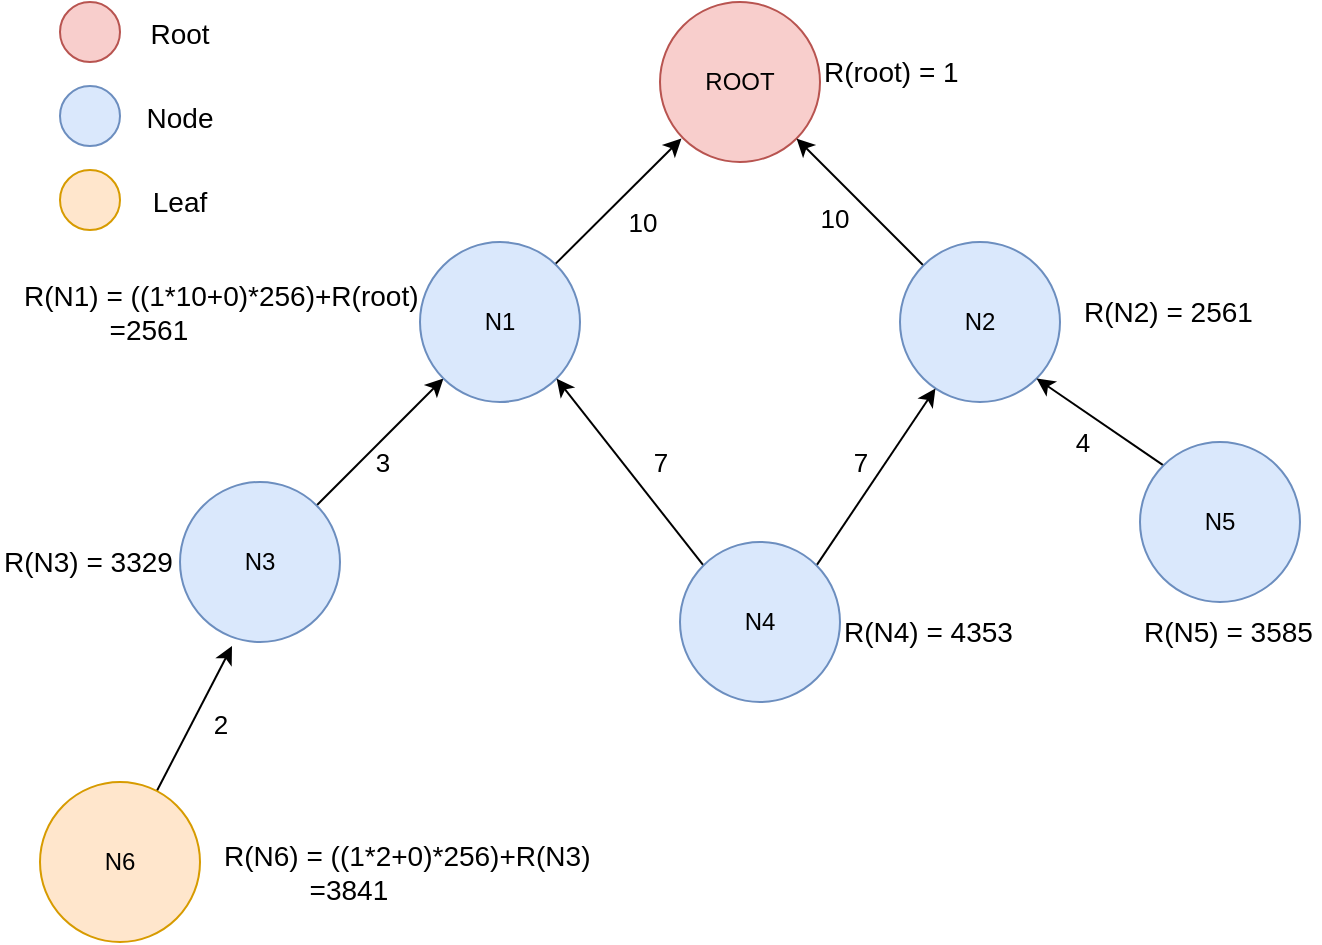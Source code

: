 <mxfile version="14.6.13" type="device"><diagram id="SbihdY_dasuqeZ8BBx1i" name="Page-1"><mxGraphModel dx="1422" dy="816" grid="1" gridSize="10" guides="1" tooltips="1" connect="1" arrows="1" fold="1" page="1" pageScale="1" pageWidth="827" pageHeight="1169" math="0" shadow="0"><root><mxCell id="0"/><mxCell id="1" parent="0"/><mxCell id="N9a8I_ddnY1hUMo5aW4b-1" value="ROOT" style="ellipse;whiteSpace=wrap;html=1;aspect=fixed;fillColor=#f8cecc;strokeColor=#b85450;" parent="1" vertex="1"><mxGeometry x="360" y="40" width="80" height="80" as="geometry"/></mxCell><mxCell id="N9a8I_ddnY1hUMo5aW4b-11" style="edgeStyle=none;rounded=0;orthogonalLoop=1;jettySize=auto;html=1;exitX=1;exitY=0;exitDx=0;exitDy=0;" parent="1" source="N9a8I_ddnY1hUMo5aW4b-2" target="N9a8I_ddnY1hUMo5aW4b-6" edge="1"><mxGeometry relative="1" as="geometry"/></mxCell><mxCell id="dnt6XQ55B6yVfxHDedJQ-3" value="3" style="edgeLabel;html=1;align=center;verticalAlign=middle;resizable=0;points=[];fontSize=13;" parent="N9a8I_ddnY1hUMo5aW4b-11" vertex="1" connectable="0"><mxGeometry x="0.767" y="1" relative="1" as="geometry"><mxPoint x="-23" y="35" as="offset"/></mxGeometry></mxCell><mxCell id="N9a8I_ddnY1hUMo5aW4b-2" value="N3" style="ellipse;whiteSpace=wrap;html=1;aspect=fixed;fillColor=#dae8fc;strokeColor=#6c8ebf;" parent="1" vertex="1"><mxGeometry x="120" y="280" width="80" height="80" as="geometry"/></mxCell><mxCell id="N9a8I_ddnY1hUMo5aW4b-16" style="edgeStyle=none;rounded=0;orthogonalLoop=1;jettySize=auto;html=1;exitX=0;exitY=0;exitDx=0;exitDy=0;entryX=1;entryY=1;entryDx=0;entryDy=0;" parent="1" source="N9a8I_ddnY1hUMo5aW4b-3" target="N9a8I_ddnY1hUMo5aW4b-1" edge="1"><mxGeometry relative="1" as="geometry"/></mxCell><mxCell id="N9a8I_ddnY1hUMo5aW4b-3" value="N2" style="ellipse;whiteSpace=wrap;html=1;aspect=fixed;fillColor=#dae8fc;strokeColor=#6c8ebf;" parent="1" vertex="1"><mxGeometry x="480" y="160" width="80" height="80" as="geometry"/></mxCell><mxCell id="N9a8I_ddnY1hUMo5aW4b-10" style="rounded=0;orthogonalLoop=1;jettySize=auto;html=1;entryX=0.325;entryY=1.025;entryDx=0;entryDy=0;entryPerimeter=0;" parent="1" source="N9a8I_ddnY1hUMo5aW4b-4" target="N9a8I_ddnY1hUMo5aW4b-2" edge="1"><mxGeometry relative="1" as="geometry"/></mxCell><mxCell id="dnt6XQ55B6yVfxHDedJQ-4" value="2" style="edgeLabel;html=1;align=center;verticalAlign=middle;resizable=0;points=[];fontSize=13;" parent="N9a8I_ddnY1hUMo5aW4b-10" vertex="1" connectable="0"><mxGeometry x="0.827" relative="1" as="geometry"><mxPoint x="-3" y="32" as="offset"/></mxGeometry></mxCell><mxCell id="N9a8I_ddnY1hUMo5aW4b-4" value="N6" style="ellipse;whiteSpace=wrap;html=1;aspect=fixed;fillColor=#ffe6cc;strokeColor=#d79b00;" parent="1" vertex="1"><mxGeometry x="50" y="430" width="80" height="80" as="geometry"/></mxCell><mxCell id="N9a8I_ddnY1hUMo5aW4b-14" style="edgeStyle=none;rounded=0;orthogonalLoop=1;jettySize=auto;html=1;exitX=0;exitY=0;exitDx=0;exitDy=0;entryX=1;entryY=1;entryDx=0;entryDy=0;" parent="1" source="N9a8I_ddnY1hUMo5aW4b-5" target="N9a8I_ddnY1hUMo5aW4b-3" edge="1"><mxGeometry relative="1" as="geometry"/></mxCell><mxCell id="dnt6XQ55B6yVfxHDedJQ-7" value="4" style="edgeLabel;html=1;align=center;verticalAlign=middle;resizable=0;points=[];fontSize=13;" parent="N9a8I_ddnY1hUMo5aW4b-14" vertex="1" connectable="0"><mxGeometry x="-0.402" y="-1" relative="1" as="geometry"><mxPoint x="-23" y="2" as="offset"/></mxGeometry></mxCell><mxCell id="N9a8I_ddnY1hUMo5aW4b-5" value="N5" style="ellipse;whiteSpace=wrap;html=1;aspect=fixed;fillColor=#dae8fc;strokeColor=#6c8ebf;" parent="1" vertex="1"><mxGeometry x="600" y="260" width="80" height="80" as="geometry"/></mxCell><mxCell id="N9a8I_ddnY1hUMo5aW4b-15" style="edgeStyle=none;rounded=0;orthogonalLoop=1;jettySize=auto;html=1;exitX=1;exitY=0;exitDx=0;exitDy=0;entryX=0;entryY=1;entryDx=0;entryDy=0;" parent="1" edge="1"><mxGeometry relative="1" as="geometry"><mxPoint x="307.114" y="171.547" as="sourcePoint"/><mxPoint x="370.716" y="108.284" as="targetPoint"/></mxGeometry></mxCell><mxCell id="dnt6XQ55B6yVfxHDedJQ-1" value="&lt;font style=&quot;font-size: 13px&quot;&gt;10&lt;/font&gt;" style="edgeLabel;html=1;align=center;verticalAlign=middle;resizable=0;points=[];" parent="N9a8I_ddnY1hUMo5aW4b-15" vertex="1" connectable="0"><mxGeometry x="0.437" y="-1" relative="1" as="geometry"><mxPoint x="-3" y="23" as="offset"/></mxGeometry></mxCell><mxCell id="N9a8I_ddnY1hUMo5aW4b-6" value="N1" style="ellipse;whiteSpace=wrap;html=1;aspect=fixed;fillColor=#dae8fc;strokeColor=#6c8ebf;" parent="1" vertex="1"><mxGeometry x="240" y="160" width="80" height="80" as="geometry"/></mxCell><mxCell id="N9a8I_ddnY1hUMo5aW4b-12" style="edgeStyle=none;rounded=0;orthogonalLoop=1;jettySize=auto;html=1;exitX=0;exitY=0;exitDx=0;exitDy=0;entryX=1;entryY=1;entryDx=0;entryDy=0;" parent="1" source="N9a8I_ddnY1hUMo5aW4b-7" target="N9a8I_ddnY1hUMo5aW4b-6" edge="1"><mxGeometry relative="1" as="geometry"/></mxCell><mxCell id="dnt6XQ55B6yVfxHDedJQ-5" value="7" style="edgeLabel;html=1;align=center;verticalAlign=middle;resizable=0;points=[];fontSize=13;" parent="N9a8I_ddnY1hUMo5aW4b-12" vertex="1" connectable="0"><mxGeometry x="-0.341" y="1" relative="1" as="geometry"><mxPoint x="3" y="-22" as="offset"/></mxGeometry></mxCell><mxCell id="N9a8I_ddnY1hUMo5aW4b-13" style="edgeStyle=none;rounded=0;orthogonalLoop=1;jettySize=auto;html=1;exitX=1;exitY=0;exitDx=0;exitDy=0;" parent="1" source="N9a8I_ddnY1hUMo5aW4b-7" target="N9a8I_ddnY1hUMo5aW4b-3" edge="1"><mxGeometry relative="1" as="geometry"/></mxCell><mxCell id="dnt6XQ55B6yVfxHDedJQ-6" value="7" style="edgeLabel;html=1;align=center;verticalAlign=middle;resizable=0;points=[];fontSize=13;" parent="N9a8I_ddnY1hUMo5aW4b-13" vertex="1" connectable="0"><mxGeometry x="0.15" y="1" relative="1" as="geometry"><mxPoint x="-12" as="offset"/></mxGeometry></mxCell><mxCell id="N9a8I_ddnY1hUMo5aW4b-7" value="N4" style="ellipse;whiteSpace=wrap;html=1;aspect=fixed;fillColor=#dae8fc;strokeColor=#6c8ebf;" parent="1" vertex="1"><mxGeometry x="370" y="310" width="80" height="80" as="geometry"/></mxCell><mxCell id="G1IjoXWi1GAlLRckjoFq-2" value="&lt;div style=&quot;font-size: 14px&quot;&gt;&lt;font style=&quot;font-size: 14px&quot;&gt;R(N1) = ((1*10+0)*256)+R(root)&lt;/font&gt;&lt;/div&gt;&lt;div style=&quot;font-size: 14px&quot;&gt;&lt;font style=&quot;font-size: 14px&quot;&gt;&amp;nbsp; &amp;nbsp; &amp;nbsp; &amp;nbsp; &amp;nbsp; &amp;nbsp;=2561&lt;/font&gt;&lt;/div&gt;" style="text;html=1;strokeColor=none;fillColor=none;align=left;verticalAlign=middle;whiteSpace=wrap;rounded=0;" parent="1" vertex="1"><mxGeometry x="40" y="180" width="210" height="30" as="geometry"/></mxCell><mxCell id="dnt6XQ55B6yVfxHDedJQ-2" value="&lt;font style=&quot;font-size: 13px&quot;&gt;10&lt;/font&gt;" style="edgeLabel;html=1;align=center;verticalAlign=middle;resizable=0;points=[];" parent="1" vertex="1" connectable="0"><mxGeometry x="309.998" y="150.001" as="geometry"><mxPoint x="137" y="-2" as="offset"/></mxGeometry></mxCell><mxCell id="dnt6XQ55B6yVfxHDedJQ-8" value="&lt;div style=&quot;font-size: 14px&quot;&gt;R(N2) = 2561&lt;/div&gt;" style="text;html=1;strokeColor=none;fillColor=none;align=left;verticalAlign=middle;whiteSpace=wrap;rounded=0;" parent="1" vertex="1"><mxGeometry x="570" y="180" width="90" height="30" as="geometry"/></mxCell><mxCell id="dnt6XQ55B6yVfxHDedJQ-9" value="&lt;div style=&quot;font-size: 14px&quot;&gt;R(N3) = 3329&lt;/div&gt;" style="text;html=1;strokeColor=none;fillColor=none;align=left;verticalAlign=middle;whiteSpace=wrap;rounded=0;" parent="1" vertex="1"><mxGeometry x="30" y="305" width="90" height="30" as="geometry"/></mxCell><mxCell id="dnt6XQ55B6yVfxHDedJQ-10" value="&lt;div style=&quot;font-size: 14px&quot;&gt;&lt;font style=&quot;font-size: 14px&quot;&gt;R(N6) = ((1*2+0)*256)+R(N3)&lt;/font&gt;&lt;/div&gt;&lt;div style=&quot;font-size: 14px&quot;&gt;&lt;font style=&quot;font-size: 14px&quot;&gt;&amp;nbsp; &amp;nbsp; &amp;nbsp; &amp;nbsp; &amp;nbsp; &amp;nbsp;=3841&lt;/font&gt;&lt;/div&gt;" style="text;html=1;strokeColor=none;fillColor=none;align=left;verticalAlign=middle;whiteSpace=wrap;rounded=0;" parent="1" vertex="1"><mxGeometry x="140" y="460" width="210" height="30" as="geometry"/></mxCell><mxCell id="dnt6XQ55B6yVfxHDedJQ-11" value="&lt;div style=&quot;font-size: 14px&quot;&gt;R(N4) = 4353&lt;/div&gt;" style="text;html=1;strokeColor=none;fillColor=none;align=left;verticalAlign=middle;whiteSpace=wrap;rounded=0;" parent="1" vertex="1"><mxGeometry x="450" y="340" width="90" height="30" as="geometry"/></mxCell><mxCell id="dnt6XQ55B6yVfxHDedJQ-12" value="&lt;div style=&quot;font-size: 14px&quot;&gt;R(N5) = 3585&lt;/div&gt;" style="text;html=1;strokeColor=none;fillColor=none;align=left;verticalAlign=middle;whiteSpace=wrap;rounded=0;" parent="1" vertex="1"><mxGeometry x="600" y="340" width="90" height="30" as="geometry"/></mxCell><mxCell id="dnt6XQ55B6yVfxHDedJQ-13" value="&lt;div style=&quot;font-size: 14px&quot;&gt;R(root) = 1&lt;/div&gt;" style="text;html=1;strokeColor=none;fillColor=none;align=left;verticalAlign=middle;whiteSpace=wrap;rounded=0;" parent="1" vertex="1"><mxGeometry x="440" y="60" width="90" height="30" as="geometry"/></mxCell><mxCell id="xr2tkBvtZztquipNm2M3-13" value="" style="ellipse;whiteSpace=wrap;html=1;aspect=fixed;fillColor=#f8cecc;strokeColor=#b85450;fontSize=18;fontStyle=1" vertex="1" parent="1"><mxGeometry x="60" y="40" width="30" height="30" as="geometry"/></mxCell><mxCell id="xr2tkBvtZztquipNm2M3-14" value="" style="ellipse;whiteSpace=wrap;html=1;aspect=fixed;fillColor=#dae8fc;strokeColor=#6c8ebf;fontSize=18;fontStyle=1" vertex="1" parent="1"><mxGeometry x="60" y="82" width="30" height="30" as="geometry"/></mxCell><mxCell id="xr2tkBvtZztquipNm2M3-15" value="" style="ellipse;whiteSpace=wrap;html=1;aspect=fixed;fillColor=#ffe6cc;strokeColor=#d79b00;fontSize=18;fontStyle=1" vertex="1" parent="1"><mxGeometry x="60" y="124" width="30" height="30" as="geometry"/></mxCell><mxCell id="xr2tkBvtZztquipNm2M3-16" value="&lt;font style=&quot;font-size: 14px&quot;&gt;Root&lt;/font&gt;" style="text;html=1;strokeColor=none;fillColor=none;align=center;verticalAlign=middle;whiteSpace=wrap;rounded=0;fontSize=18;" vertex="1" parent="1"><mxGeometry x="100" y="45" width="40" height="20" as="geometry"/></mxCell><mxCell id="xr2tkBvtZztquipNm2M3-17" value="&lt;font style=&quot;font-size: 14px&quot;&gt;Node&lt;/font&gt;" style="text;html=1;strokeColor=none;fillColor=none;align=center;verticalAlign=middle;whiteSpace=wrap;rounded=0;fontSize=18;" vertex="1" parent="1"><mxGeometry x="100" y="87" width="40" height="20" as="geometry"/></mxCell><mxCell id="xr2tkBvtZztquipNm2M3-18" value="&lt;font style=&quot;font-size: 14px&quot;&gt;Leaf&lt;/font&gt;" style="text;html=1;strokeColor=none;fillColor=none;align=center;verticalAlign=middle;whiteSpace=wrap;rounded=0;fontSize=18;" vertex="1" parent="1"><mxGeometry x="100" y="129" width="40" height="20" as="geometry"/></mxCell></root></mxGraphModel></diagram></mxfile>